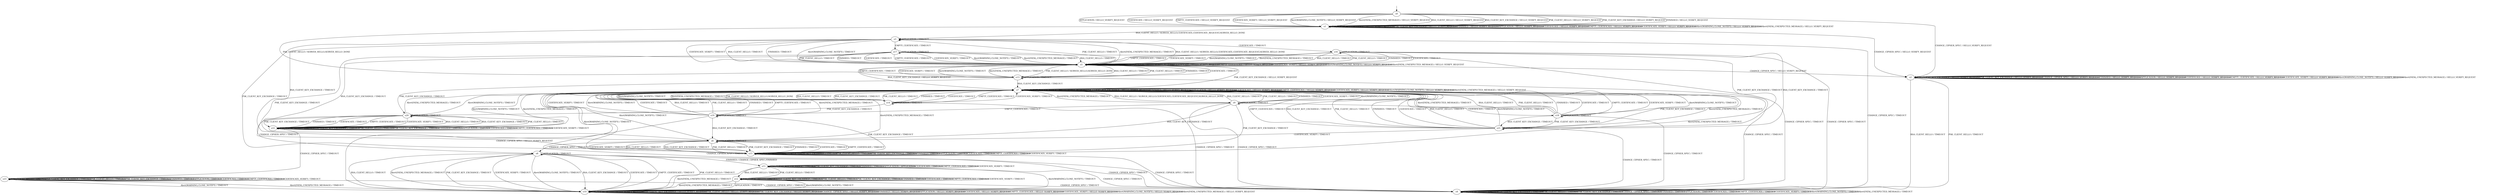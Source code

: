 digraph h5 {
s0 [label="s0"];
s1 [label="s1"];
s2 [label="s2"];
s3 [label="s3"];
s4 [label="s4"];
s13 [label="s13"];
s5 [label="s5"];
s6 [label="s6"];
s15 [label="s15"];
s16 [label="s16"];
s17 [label="s17"];
s20 [label="s20"];
s7 [label="s7"];
s8 [label="s8"];
s21 [label="s21"];
s22 [label="s22"];
s9 [label="s9"];
s10 [label="s10"];
s11 [label="s11"];
s14 [label="s14"];
s23 [label="s23"];
s12 [label="s12"];
s18 [label="s18"];
s19 [label="s19"];
s0 -> s1 [label="RSA_CLIENT_HELLO / HELLO_VERIFY_REQUEST"];
s0 -> s1 [label="RSA_CLIENT_KEY_EXCHANGE / HELLO_VERIFY_REQUEST"];
s0 -> s1 [label="PSK_CLIENT_HELLO / HELLO_VERIFY_REQUEST"];
s0 -> s1 [label="PSK_CLIENT_KEY_EXCHANGE / HELLO_VERIFY_REQUEST"];
s0 -> s2 [label="CHANGE_CIPHER_SPEC / HELLO_VERIFY_REQUEST"];
s0 -> s1 [label="FINISHED / HELLO_VERIFY_REQUEST"];
s0 -> s1 [label="APPLICATION / HELLO_VERIFY_REQUEST"];
s0 -> s1 [label="CERTIFICATE / HELLO_VERIFY_REQUEST"];
s0 -> s1 [label="EMPTY_CERTIFICATE / HELLO_VERIFY_REQUEST"];
s0 -> s1 [label="CERTIFICATE_VERIFY / HELLO_VERIFY_REQUEST"];
s0 -> s1 [label="Alert(WARNING,CLOSE_NOTIFY) / HELLO_VERIFY_REQUEST"];
s0 -> s1 [label="Alert(FATAL,UNEXPECTED_MESSAGE) / HELLO_VERIFY_REQUEST"];
s1 -> s3 [label="RSA_CLIENT_HELLO / SERVER_HELLO,CERTIFICATE,CERTIFICATE_REQUEST,SERVER_HELLO_DONE"];
s1 -> s1 [label="RSA_CLIENT_KEY_EXCHANGE / HELLO_VERIFY_REQUEST"];
s1 -> s13 [label="PSK_CLIENT_HELLO / SERVER_HELLO,SERVER_HELLO_DONE"];
s1 -> s1 [label="PSK_CLIENT_KEY_EXCHANGE / HELLO_VERIFY_REQUEST"];
s1 -> s2 [label="CHANGE_CIPHER_SPEC / HELLO_VERIFY_REQUEST"];
s1 -> s1 [label="FINISHED / HELLO_VERIFY_REQUEST"];
s1 -> s1 [label="APPLICATION / HELLO_VERIFY_REQUEST"];
s1 -> s1 [label="CERTIFICATE / HELLO_VERIFY_REQUEST"];
s1 -> s1 [label="EMPTY_CERTIFICATE / HELLO_VERIFY_REQUEST"];
s1 -> s1 [label="CERTIFICATE_VERIFY / HELLO_VERIFY_REQUEST"];
s1 -> s1 [label="Alert(WARNING,CLOSE_NOTIFY) / HELLO_VERIFY_REQUEST"];
s1 -> s1 [label="Alert(FATAL,UNEXPECTED_MESSAGE) / HELLO_VERIFY_REQUEST"];
s2 -> s4 [label="RSA_CLIENT_HELLO / TIMEOUT"];
s2 -> s2 [label="RSA_CLIENT_KEY_EXCHANGE / HELLO_VERIFY_REQUEST"];
s2 -> s4 [label="PSK_CLIENT_HELLO / TIMEOUT"];
s2 -> s2 [label="PSK_CLIENT_KEY_EXCHANGE / HELLO_VERIFY_REQUEST"];
s2 -> s2 [label="CHANGE_CIPHER_SPEC / HELLO_VERIFY_REQUEST"];
s2 -> s2 [label="FINISHED / HELLO_VERIFY_REQUEST"];
s2 -> s2 [label="APPLICATION / HELLO_VERIFY_REQUEST"];
s2 -> s2 [label="CERTIFICATE / HELLO_VERIFY_REQUEST"];
s2 -> s2 [label="EMPTY_CERTIFICATE / HELLO_VERIFY_REQUEST"];
s2 -> s2 [label="CERTIFICATE_VERIFY / HELLO_VERIFY_REQUEST"];
s2 -> s2 [label="Alert(WARNING,CLOSE_NOTIFY) / HELLO_VERIFY_REQUEST"];
s2 -> s2 [label="Alert(FATAL,UNEXPECTED_MESSAGE) / HELLO_VERIFY_REQUEST"];
s3 -> s5 [label="RSA_CLIENT_HELLO / TIMEOUT"];
s3 -> s6 [label="RSA_CLIENT_KEY_EXCHANGE / TIMEOUT"];
s3 -> s5 [label="PSK_CLIENT_HELLO / TIMEOUT"];
s3 -> s15 [label="PSK_CLIENT_KEY_EXCHANGE / TIMEOUT"];
s3 -> s4 [label="CHANGE_CIPHER_SPEC / TIMEOUT"];
s3 -> s5 [label="FINISHED / TIMEOUT"];
s3 -> s3 [label="APPLICATION / TIMEOUT"];
s3 -> s16 [label="CERTIFICATE / TIMEOUT"];
s3 -> s17 [label="EMPTY_CERTIFICATE / TIMEOUT"];
s3 -> s5 [label="CERTIFICATE_VERIFY / TIMEOUT"];
s3 -> s5 [label="Alert(WARNING,CLOSE_NOTIFY) / TIMEOUT"];
s3 -> s5 [label="Alert(FATAL,UNEXPECTED_MESSAGE) / TIMEOUT"];
s4 -> s4 [label="RSA_CLIENT_HELLO / TIMEOUT"];
s4 -> s4 [label="RSA_CLIENT_KEY_EXCHANGE / TIMEOUT"];
s4 -> s4 [label="PSK_CLIENT_HELLO / TIMEOUT"];
s4 -> s4 [label="PSK_CLIENT_KEY_EXCHANGE / TIMEOUT"];
s4 -> s4 [label="CHANGE_CIPHER_SPEC / TIMEOUT"];
s4 -> s4 [label="FINISHED / TIMEOUT"];
s4 -> s4 [label="APPLICATION / TIMEOUT"];
s4 -> s4 [label="CERTIFICATE / TIMEOUT"];
s4 -> s4 [label="EMPTY_CERTIFICATE / TIMEOUT"];
s4 -> s4 [label="CERTIFICATE_VERIFY / TIMEOUT"];
s4 -> s4 [label="Alert(WARNING,CLOSE_NOTIFY) / TIMEOUT"];
s4 -> s4 [label="Alert(FATAL,UNEXPECTED_MESSAGE) / TIMEOUT"];
s13 -> s5 [label="RSA_CLIENT_HELLO / TIMEOUT"];
s13 -> s7 [label="RSA_CLIENT_KEY_EXCHANGE / TIMEOUT"];
s13 -> s5 [label="PSK_CLIENT_HELLO / TIMEOUT"];
s13 -> s20 [label="PSK_CLIENT_KEY_EXCHANGE / TIMEOUT"];
s13 -> s4 [label="CHANGE_CIPHER_SPEC / TIMEOUT"];
s13 -> s5 [label="FINISHED / TIMEOUT"];
s13 -> s13 [label="APPLICATION / TIMEOUT"];
s13 -> s5 [label="CERTIFICATE / TIMEOUT"];
s13 -> s5 [label="EMPTY_CERTIFICATE / TIMEOUT"];
s13 -> s5 [label="CERTIFICATE_VERIFY / TIMEOUT"];
s13 -> s5 [label="Alert(WARNING,CLOSE_NOTIFY) / TIMEOUT"];
s13 -> s5 [label="Alert(FATAL,UNEXPECTED_MESSAGE) / TIMEOUT"];
s5 -> s3 [label="RSA_CLIENT_HELLO / SERVER_HELLO,CERTIFICATE,CERTIFICATE_REQUEST,SERVER_HELLO_DONE"];
s5 -> s7 [label="RSA_CLIENT_KEY_EXCHANGE / HELLO_VERIFY_REQUEST"];
s5 -> s13 [label="PSK_CLIENT_HELLO / SERVER_HELLO,SERVER_HELLO_DONE"];
s5 -> s7 [label="PSK_CLIENT_KEY_EXCHANGE / HELLO_VERIFY_REQUEST"];
s5 -> s2 [label="CHANGE_CIPHER_SPEC / HELLO_VERIFY_REQUEST"];
s5 -> s5 [label="FINISHED / HELLO_VERIFY_REQUEST"];
s5 -> s5 [label="APPLICATION / HELLO_VERIFY_REQUEST"];
s5 -> s5 [label="CERTIFICATE / HELLO_VERIFY_REQUEST"];
s5 -> s5 [label="EMPTY_CERTIFICATE / HELLO_VERIFY_REQUEST"];
s5 -> s5 [label="CERTIFICATE_VERIFY / HELLO_VERIFY_REQUEST"];
s5 -> s5 [label="Alert(WARNING,CLOSE_NOTIFY) / HELLO_VERIFY_REQUEST"];
s5 -> s5 [label="Alert(FATAL,UNEXPECTED_MESSAGE) / HELLO_VERIFY_REQUEST"];
s6 -> s15 [label="RSA_CLIENT_HELLO / TIMEOUT"];
s6 -> s15 [label="RSA_CLIENT_KEY_EXCHANGE / TIMEOUT"];
s6 -> s15 [label="PSK_CLIENT_HELLO / TIMEOUT"];
s6 -> s15 [label="PSK_CLIENT_KEY_EXCHANGE / TIMEOUT"];
s6 -> s8 [label="CHANGE_CIPHER_SPEC / TIMEOUT"];
s6 -> s15 [label="FINISHED / TIMEOUT"];
s6 -> s6 [label="APPLICATION / TIMEOUT"];
s6 -> s15 [label="CERTIFICATE / TIMEOUT"];
s6 -> s15 [label="EMPTY_CERTIFICATE / TIMEOUT"];
s6 -> s15 [label="CERTIFICATE_VERIFY / TIMEOUT"];
s6 -> s7 [label="Alert(WARNING,CLOSE_NOTIFY) / TIMEOUT"];
s6 -> s7 [label="Alert(FATAL,UNEXPECTED_MESSAGE) / TIMEOUT"];
s15 -> s15 [label="RSA_CLIENT_HELLO / TIMEOUT"];
s15 -> s15 [label="RSA_CLIENT_KEY_EXCHANGE / TIMEOUT"];
s15 -> s15 [label="PSK_CLIENT_HELLO / TIMEOUT"];
s15 -> s15 [label="PSK_CLIENT_KEY_EXCHANGE / TIMEOUT"];
s15 -> s4 [label="CHANGE_CIPHER_SPEC / TIMEOUT"];
s15 -> s15 [label="FINISHED / TIMEOUT"];
s15 -> s15 [label="APPLICATION / TIMEOUT"];
s15 -> s15 [label="CERTIFICATE / TIMEOUT"];
s15 -> s15 [label="EMPTY_CERTIFICATE / TIMEOUT"];
s15 -> s15 [label="CERTIFICATE_VERIFY / TIMEOUT"];
s15 -> s7 [label="Alert(WARNING,CLOSE_NOTIFY) / TIMEOUT"];
s15 -> s7 [label="Alert(FATAL,UNEXPECTED_MESSAGE) / TIMEOUT"];
s16 -> s5 [label="RSA_CLIENT_HELLO / TIMEOUT"];
s16 -> s21 [label="RSA_CLIENT_KEY_EXCHANGE / TIMEOUT"];
s16 -> s5 [label="PSK_CLIENT_HELLO / TIMEOUT"];
s16 -> s21 [label="PSK_CLIENT_KEY_EXCHANGE / TIMEOUT"];
s16 -> s4 [label="CHANGE_CIPHER_SPEC / TIMEOUT"];
s16 -> s5 [label="FINISHED / TIMEOUT"];
s16 -> s16 [label="APPLICATION / TIMEOUT"];
s16 -> s5 [label="CERTIFICATE / TIMEOUT"];
s16 -> s5 [label="EMPTY_CERTIFICATE / TIMEOUT"];
s16 -> s5 [label="CERTIFICATE_VERIFY / TIMEOUT"];
s16 -> s5 [label="Alert(WARNING,CLOSE_NOTIFY) / TIMEOUT"];
s16 -> s5 [label="Alert(FATAL,UNEXPECTED_MESSAGE) / TIMEOUT"];
s17 -> s5 [label="RSA_CLIENT_HELLO / TIMEOUT"];
s17 -> s6 [label="RSA_CLIENT_KEY_EXCHANGE / TIMEOUT"];
s17 -> s5 [label="PSK_CLIENT_HELLO / TIMEOUT"];
s17 -> s15 [label="PSK_CLIENT_KEY_EXCHANGE / TIMEOUT"];
s17 -> s4 [label="CHANGE_CIPHER_SPEC / TIMEOUT"];
s17 -> s5 [label="FINISHED / TIMEOUT"];
s17 -> s17 [label="APPLICATION / TIMEOUT"];
s17 -> s5 [label="CERTIFICATE / TIMEOUT"];
s17 -> s5 [label="EMPTY_CERTIFICATE / TIMEOUT"];
s17 -> s5 [label="CERTIFICATE_VERIFY / TIMEOUT"];
s17 -> s5 [label="Alert(WARNING,CLOSE_NOTIFY) / TIMEOUT"];
s17 -> s5 [label="Alert(FATAL,UNEXPECTED_MESSAGE) / TIMEOUT"];
s20 -> s22 [label="RSA_CLIENT_HELLO / TIMEOUT"];
s20 -> s22 [label="RSA_CLIENT_KEY_EXCHANGE / TIMEOUT"];
s20 -> s22 [label="PSK_CLIENT_HELLO / TIMEOUT"];
s20 -> s22 [label="PSK_CLIENT_KEY_EXCHANGE / TIMEOUT"];
s20 -> s8 [label="CHANGE_CIPHER_SPEC / TIMEOUT"];
s20 -> s22 [label="FINISHED / TIMEOUT"];
s20 -> s20 [label="APPLICATION / TIMEOUT"];
s20 -> s22 [label="CERTIFICATE / TIMEOUT"];
s20 -> s22 [label="EMPTY_CERTIFICATE / TIMEOUT"];
s20 -> s22 [label="CERTIFICATE_VERIFY / TIMEOUT"];
s20 -> s7 [label="Alert(WARNING,CLOSE_NOTIFY) / TIMEOUT"];
s20 -> s7 [label="Alert(FATAL,UNEXPECTED_MESSAGE) / TIMEOUT"];
s7 -> s9 [label="RSA_CLIENT_HELLO / SERVER_HELLO,CERTIFICATE,CERTIFICATE_REQUEST,SERVER_HELLO_DONE"];
s7 -> s7 [label="RSA_CLIENT_KEY_EXCHANGE / HELLO_VERIFY_REQUEST"];
s7 -> s14 [label="PSK_CLIENT_HELLO / SERVER_HELLO,SERVER_HELLO_DONE"];
s7 -> s7 [label="PSK_CLIENT_KEY_EXCHANGE / HELLO_VERIFY_REQUEST"];
s7 -> s10 [label="CHANGE_CIPHER_SPEC / HELLO_VERIFY_REQUEST"];
s7 -> s7 [label="FINISHED / HELLO_VERIFY_REQUEST"];
s7 -> s7 [label="APPLICATION / HELLO_VERIFY_REQUEST"];
s7 -> s7 [label="CERTIFICATE / HELLO_VERIFY_REQUEST"];
s7 -> s7 [label="EMPTY_CERTIFICATE / HELLO_VERIFY_REQUEST"];
s7 -> s7 [label="CERTIFICATE_VERIFY / HELLO_VERIFY_REQUEST"];
s7 -> s7 [label="Alert(WARNING,CLOSE_NOTIFY) / HELLO_VERIFY_REQUEST"];
s7 -> s7 [label="Alert(FATAL,UNEXPECTED_MESSAGE) / HELLO_VERIFY_REQUEST"];
s8 -> s10 [label="RSA_CLIENT_HELLO / TIMEOUT"];
s8 -> s10 [label="RSA_CLIENT_KEY_EXCHANGE / TIMEOUT"];
s8 -> s10 [label="PSK_CLIENT_HELLO / TIMEOUT"];
s8 -> s10 [label="PSK_CLIENT_KEY_EXCHANGE / TIMEOUT"];
s8 -> s4 [label="CHANGE_CIPHER_SPEC / TIMEOUT"];
s8 -> s11 [label="FINISHED / CHANGE_CIPHER_SPEC,FINISHED"];
s8 -> s8 [label="APPLICATION / TIMEOUT"];
s8 -> s10 [label="CERTIFICATE / TIMEOUT"];
s8 -> s10 [label="EMPTY_CERTIFICATE / TIMEOUT"];
s8 -> s10 [label="CERTIFICATE_VERIFY / TIMEOUT"];
s8 -> s10 [label="Alert(WARNING,CLOSE_NOTIFY) / TIMEOUT"];
s8 -> s10 [label="Alert(FATAL,UNEXPECTED_MESSAGE) / TIMEOUT"];
s21 -> s7 [label="RSA_CLIENT_HELLO / TIMEOUT"];
s21 -> s7 [label="RSA_CLIENT_KEY_EXCHANGE / TIMEOUT"];
s21 -> s7 [label="PSK_CLIENT_HELLO / TIMEOUT"];
s21 -> s7 [label="PSK_CLIENT_KEY_EXCHANGE / TIMEOUT"];
s21 -> s4 [label="CHANGE_CIPHER_SPEC / TIMEOUT"];
s21 -> s7 [label="FINISHED / TIMEOUT"];
s21 -> s21 [label="APPLICATION / TIMEOUT"];
s21 -> s7 [label="CERTIFICATE / TIMEOUT"];
s21 -> s7 [label="EMPTY_CERTIFICATE / TIMEOUT"];
s21 -> s6 [label="CERTIFICATE_VERIFY / TIMEOUT"];
s21 -> s7 [label="Alert(WARNING,CLOSE_NOTIFY) / TIMEOUT"];
s21 -> s7 [label="Alert(FATAL,UNEXPECTED_MESSAGE) / TIMEOUT"];
s22 -> s22 [label="RSA_CLIENT_HELLO / TIMEOUT"];
s22 -> s22 [label="RSA_CLIENT_KEY_EXCHANGE / TIMEOUT"];
s22 -> s22 [label="PSK_CLIENT_HELLO / TIMEOUT"];
s22 -> s22 [label="PSK_CLIENT_KEY_EXCHANGE / TIMEOUT"];
s22 -> s23 [label="CHANGE_CIPHER_SPEC / TIMEOUT"];
s22 -> s22 [label="FINISHED / TIMEOUT"];
s22 -> s22 [label="APPLICATION / TIMEOUT"];
s22 -> s22 [label="CERTIFICATE / TIMEOUT"];
s22 -> s22 [label="EMPTY_CERTIFICATE / TIMEOUT"];
s22 -> s22 [label="CERTIFICATE_VERIFY / TIMEOUT"];
s22 -> s7 [label="Alert(WARNING,CLOSE_NOTIFY) / TIMEOUT"];
s22 -> s7 [label="Alert(FATAL,UNEXPECTED_MESSAGE) / TIMEOUT"];
s9 -> s7 [label="RSA_CLIENT_HELLO / TIMEOUT"];
s9 -> s6 [label="RSA_CLIENT_KEY_EXCHANGE / TIMEOUT"];
s9 -> s7 [label="PSK_CLIENT_HELLO / TIMEOUT"];
s9 -> s15 [label="PSK_CLIENT_KEY_EXCHANGE / TIMEOUT"];
s9 -> s4 [label="CHANGE_CIPHER_SPEC / TIMEOUT"];
s9 -> s7 [label="FINISHED / TIMEOUT"];
s9 -> s9 [label="APPLICATION / TIMEOUT"];
s9 -> s18 [label="CERTIFICATE / TIMEOUT"];
s9 -> s19 [label="EMPTY_CERTIFICATE / TIMEOUT"];
s9 -> s7 [label="CERTIFICATE_VERIFY / TIMEOUT"];
s9 -> s7 [label="Alert(WARNING,CLOSE_NOTIFY) / TIMEOUT"];
s9 -> s7 [label="Alert(FATAL,UNEXPECTED_MESSAGE) / TIMEOUT"];
s10 -> s10 [label="RSA_CLIENT_HELLO / HELLO_VERIFY_REQUEST"];
s10 -> s10 [label="RSA_CLIENT_KEY_EXCHANGE / HELLO_VERIFY_REQUEST"];
s10 -> s10 [label="PSK_CLIENT_HELLO / HELLO_VERIFY_REQUEST"];
s10 -> s10 [label="PSK_CLIENT_KEY_EXCHANGE / HELLO_VERIFY_REQUEST"];
s10 -> s10 [label="CHANGE_CIPHER_SPEC / HELLO_VERIFY_REQUEST"];
s10 -> s10 [label="FINISHED / HELLO_VERIFY_REQUEST"];
s10 -> s10 [label="APPLICATION / HELLO_VERIFY_REQUEST"];
s10 -> s10 [label="CERTIFICATE / HELLO_VERIFY_REQUEST"];
s10 -> s10 [label="EMPTY_CERTIFICATE / HELLO_VERIFY_REQUEST"];
s10 -> s10 [label="CERTIFICATE_VERIFY / HELLO_VERIFY_REQUEST"];
s10 -> s10 [label="Alert(WARNING,CLOSE_NOTIFY) / HELLO_VERIFY_REQUEST"];
s10 -> s10 [label="Alert(FATAL,UNEXPECTED_MESSAGE) / HELLO_VERIFY_REQUEST"];
s11 -> s12 [label="RSA_CLIENT_HELLO / TIMEOUT"];
s11 -> s11 [label="RSA_CLIENT_KEY_EXCHANGE / TIMEOUT"];
s11 -> s12 [label="PSK_CLIENT_HELLO / TIMEOUT"];
s11 -> s11 [label="PSK_CLIENT_KEY_EXCHANGE / TIMEOUT"];
s11 -> s4 [label="CHANGE_CIPHER_SPEC / TIMEOUT"];
s11 -> s11 [label="FINISHED / TIMEOUT"];
s11 -> s11 [label="APPLICATION / APPLICATION"];
s11 -> s11 [label="CERTIFICATE / TIMEOUT"];
s11 -> s11 [label="EMPTY_CERTIFICATE / TIMEOUT"];
s11 -> s11 [label="CERTIFICATE_VERIFY / TIMEOUT"];
s11 -> s10 [label="Alert(WARNING,CLOSE_NOTIFY) / TIMEOUT"];
s11 -> s10 [label="Alert(FATAL,UNEXPECTED_MESSAGE) / TIMEOUT"];
s14 -> s7 [label="RSA_CLIENT_HELLO / TIMEOUT"];
s14 -> s7 [label="RSA_CLIENT_KEY_EXCHANGE / TIMEOUT"];
s14 -> s7 [label="PSK_CLIENT_HELLO / TIMEOUT"];
s14 -> s20 [label="PSK_CLIENT_KEY_EXCHANGE / TIMEOUT"];
s14 -> s4 [label="CHANGE_CIPHER_SPEC / TIMEOUT"];
s14 -> s7 [label="FINISHED / TIMEOUT"];
s14 -> s14 [label="APPLICATION / TIMEOUT"];
s14 -> s7 [label="CERTIFICATE / TIMEOUT"];
s14 -> s7 [label="EMPTY_CERTIFICATE / TIMEOUT"];
s14 -> s7 [label="CERTIFICATE_VERIFY / TIMEOUT"];
s14 -> s7 [label="Alert(WARNING,CLOSE_NOTIFY) / TIMEOUT"];
s14 -> s7 [label="Alert(FATAL,UNEXPECTED_MESSAGE) / TIMEOUT"];
s23 -> s23 [label="RSA_CLIENT_HELLO / TIMEOUT"];
s23 -> s23 [label="RSA_CLIENT_KEY_EXCHANGE / TIMEOUT"];
s23 -> s23 [label="PSK_CLIENT_HELLO / TIMEOUT"];
s23 -> s23 [label="PSK_CLIENT_KEY_EXCHANGE / TIMEOUT"];
s23 -> s4 [label="CHANGE_CIPHER_SPEC / TIMEOUT"];
s23 -> s23 [label="FINISHED / TIMEOUT"];
s23 -> s23 [label="APPLICATION / TIMEOUT"];
s23 -> s23 [label="CERTIFICATE / TIMEOUT"];
s23 -> s23 [label="EMPTY_CERTIFICATE / TIMEOUT"];
s23 -> s23 [label="CERTIFICATE_VERIFY / TIMEOUT"];
s23 -> s10 [label="Alert(WARNING,CLOSE_NOTIFY) / TIMEOUT"];
s23 -> s10 [label="Alert(FATAL,UNEXPECTED_MESSAGE) / TIMEOUT"];
s12 -> s12 [label="RSA_CLIENT_HELLO / TIMEOUT"];
s12 -> s12 [label="RSA_CLIENT_KEY_EXCHANGE / TIMEOUT"];
s12 -> s12 [label="PSK_CLIENT_HELLO / TIMEOUT"];
s12 -> s12 [label="PSK_CLIENT_KEY_EXCHANGE / TIMEOUT"];
s12 -> s4 [label="CHANGE_CIPHER_SPEC / TIMEOUT"];
s12 -> s12 [label="FINISHED / TIMEOUT"];
s12 -> s10 [label="APPLICATION / TIMEOUT"];
s12 -> s12 [label="CERTIFICATE / TIMEOUT"];
s12 -> s12 [label="EMPTY_CERTIFICATE / TIMEOUT"];
s12 -> s12 [label="CERTIFICATE_VERIFY / TIMEOUT"];
s12 -> s10 [label="Alert(WARNING,CLOSE_NOTIFY) / TIMEOUT"];
s12 -> s10 [label="Alert(FATAL,UNEXPECTED_MESSAGE) / TIMEOUT"];
s18 -> s7 [label="RSA_CLIENT_HELLO / TIMEOUT"];
s18 -> s21 [label="RSA_CLIENT_KEY_EXCHANGE / TIMEOUT"];
s18 -> s7 [label="PSK_CLIENT_HELLO / TIMEOUT"];
s18 -> s21 [label="PSK_CLIENT_KEY_EXCHANGE / TIMEOUT"];
s18 -> s4 [label="CHANGE_CIPHER_SPEC / TIMEOUT"];
s18 -> s7 [label="FINISHED / TIMEOUT"];
s18 -> s18 [label="APPLICATION / TIMEOUT"];
s18 -> s7 [label="CERTIFICATE / TIMEOUT"];
s18 -> s7 [label="EMPTY_CERTIFICATE / TIMEOUT"];
s18 -> s7 [label="CERTIFICATE_VERIFY / TIMEOUT"];
s18 -> s7 [label="Alert(WARNING,CLOSE_NOTIFY) / TIMEOUT"];
s18 -> s7 [label="Alert(FATAL,UNEXPECTED_MESSAGE) / TIMEOUT"];
s19 -> s7 [label="RSA_CLIENT_HELLO / TIMEOUT"];
s19 -> s6 [label="RSA_CLIENT_KEY_EXCHANGE / TIMEOUT"];
s19 -> s7 [label="PSK_CLIENT_HELLO / TIMEOUT"];
s19 -> s15 [label="PSK_CLIENT_KEY_EXCHANGE / TIMEOUT"];
s19 -> s4 [label="CHANGE_CIPHER_SPEC / TIMEOUT"];
s19 -> s7 [label="FINISHED / TIMEOUT"];
s19 -> s19 [label="APPLICATION / TIMEOUT"];
s19 -> s7 [label="CERTIFICATE / TIMEOUT"];
s19 -> s7 [label="EMPTY_CERTIFICATE / TIMEOUT"];
s19 -> s7 [label="CERTIFICATE_VERIFY / TIMEOUT"];
s19 -> s7 [label="Alert(WARNING,CLOSE_NOTIFY) / TIMEOUT"];
s19 -> s7 [label="Alert(FATAL,UNEXPECTED_MESSAGE) / TIMEOUT"];
__start0 [shape=none, label=""];
__start0 -> s0 [label=""];
}
